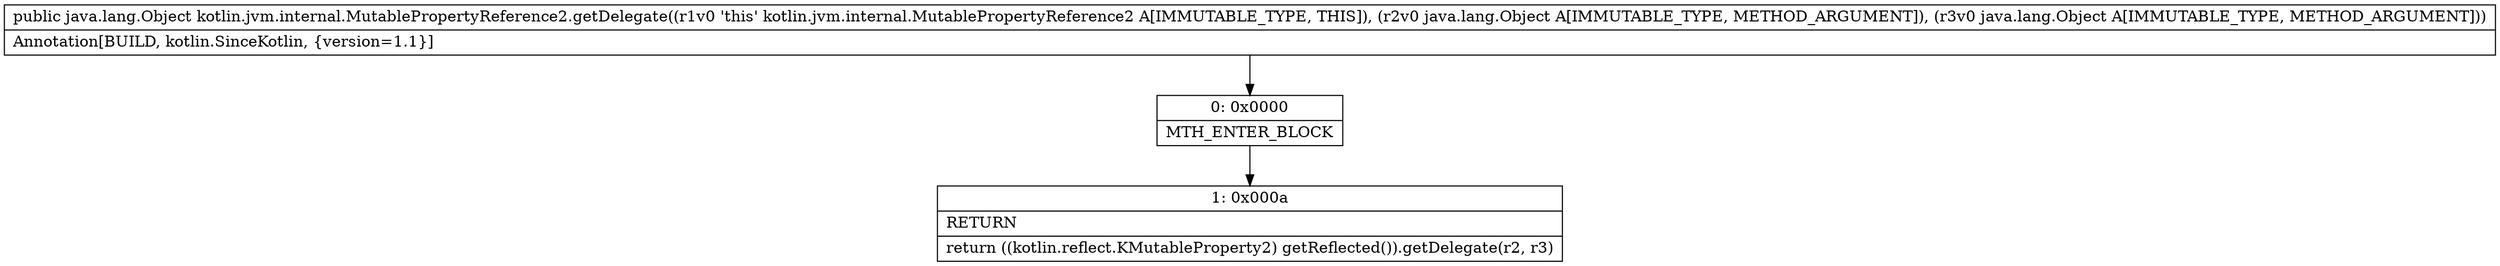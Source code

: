 digraph "CFG forkotlin.jvm.internal.MutablePropertyReference2.getDelegate(Ljava\/lang\/Object;Ljava\/lang\/Object;)Ljava\/lang\/Object;" {
Node_0 [shape=record,label="{0\:\ 0x0000|MTH_ENTER_BLOCK\l}"];
Node_1 [shape=record,label="{1\:\ 0x000a|RETURN\l|return ((kotlin.reflect.KMutableProperty2) getReflected()).getDelegate(r2, r3)\l}"];
MethodNode[shape=record,label="{public java.lang.Object kotlin.jvm.internal.MutablePropertyReference2.getDelegate((r1v0 'this' kotlin.jvm.internal.MutablePropertyReference2 A[IMMUTABLE_TYPE, THIS]), (r2v0 java.lang.Object A[IMMUTABLE_TYPE, METHOD_ARGUMENT]), (r3v0 java.lang.Object A[IMMUTABLE_TYPE, METHOD_ARGUMENT]))  | Annotation[BUILD, kotlin.SinceKotlin, \{version=1.1\}]\l}"];
MethodNode -> Node_0;
Node_0 -> Node_1;
}


